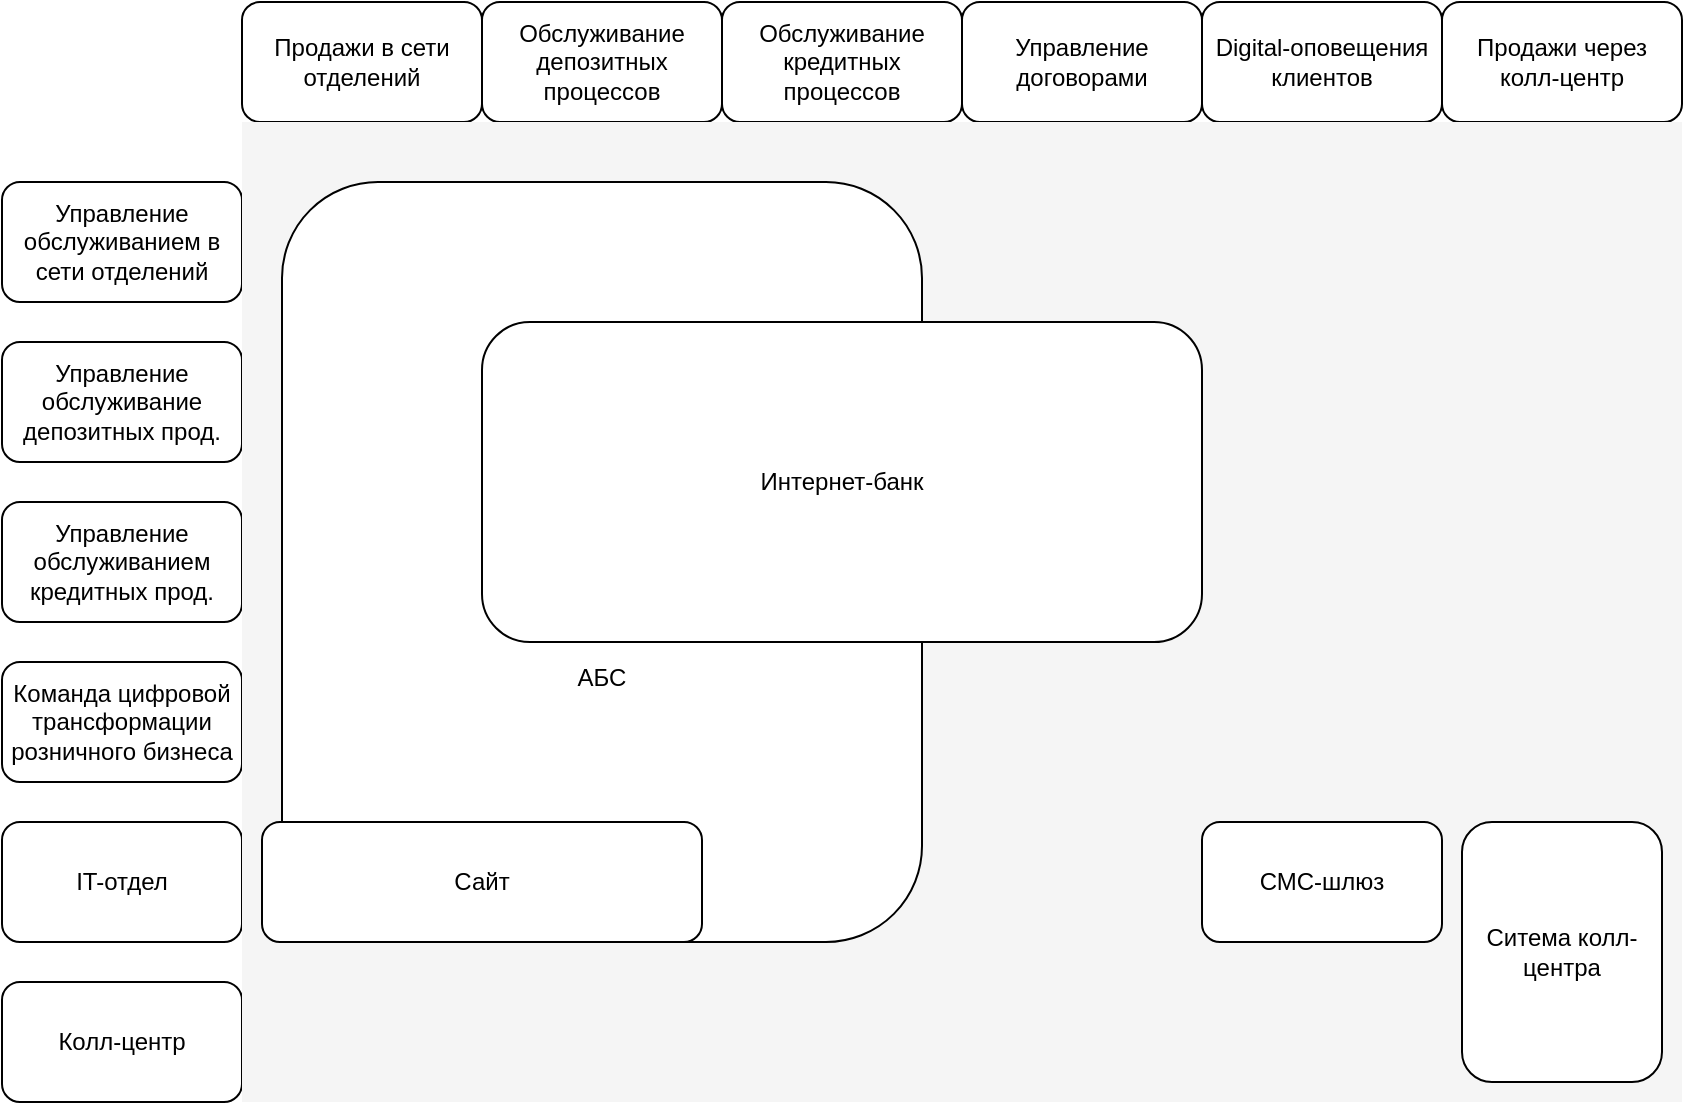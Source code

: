 <mxfile version="26.1.2">
  <diagram name="Страница — 1" id="s7ihJqyPVY8TaPvlTTfT">
    <mxGraphModel dx="1146" dy="946" grid="1" gridSize="10" guides="1" tooltips="1" connect="1" arrows="1" fold="1" page="1" pageScale="1" pageWidth="1827" pageHeight="2169" background="#FFFFFF" math="0" shadow="0">
      <root>
        <mxCell id="0" />
        <mxCell id="1" parent="0" />
        <mxCell id="WJ_3D6Uk6BL2JHvwMltu-1" value="Продажи в сети отделений" style="rounded=1;whiteSpace=wrap;html=1;" vertex="1" parent="1">
          <mxGeometry x="280" y="290" width="120" height="60" as="geometry" />
        </mxCell>
        <mxCell id="WJ_3D6Uk6BL2JHvwMltu-2" value="Продажи через колл-центр" style="rounded=1;whiteSpace=wrap;html=1;" vertex="1" parent="1">
          <mxGeometry x="880" y="290" width="120" height="60" as="geometry" />
        </mxCell>
        <mxCell id="WJ_3D6Uk6BL2JHvwMltu-3" value="Digital-оповещения клиентов" style="rounded=1;whiteSpace=wrap;html=1;" vertex="1" parent="1">
          <mxGeometry x="760" y="290" width="120" height="60" as="geometry" />
        </mxCell>
        <mxCell id="WJ_3D6Uk6BL2JHvwMltu-4" value="Обслуживание депозитных процессов" style="rounded=1;whiteSpace=wrap;html=1;" vertex="1" parent="1">
          <mxGeometry x="400" y="290" width="120" height="60" as="geometry" />
        </mxCell>
        <mxCell id="WJ_3D6Uk6BL2JHvwMltu-5" value="Обслуживание кредитных процессов" style="rounded=1;whiteSpace=wrap;html=1;" vertex="1" parent="1">
          <mxGeometry x="520" y="290" width="120" height="60" as="geometry" />
        </mxCell>
        <mxCell id="WJ_3D6Uk6BL2JHvwMltu-6" value="Управление договорами" style="rounded=1;whiteSpace=wrap;html=1;" vertex="1" parent="1">
          <mxGeometry x="640" y="290" width="120" height="60" as="geometry" />
        </mxCell>
        <mxCell id="WJ_3D6Uk6BL2JHvwMltu-7" value="Управление обслуживанием в сети отделений" style="rounded=1;whiteSpace=wrap;html=1;" vertex="1" parent="1">
          <mxGeometry x="160" y="380" width="120" height="60" as="geometry" />
        </mxCell>
        <mxCell id="WJ_3D6Uk6BL2JHvwMltu-8" value="Колл-центр" style="rounded=1;whiteSpace=wrap;html=1;" vertex="1" parent="1">
          <mxGeometry x="160" y="780" width="120" height="60" as="geometry" />
        </mxCell>
        <mxCell id="WJ_3D6Uk6BL2JHvwMltu-9" value="IT-отдел" style="rounded=1;whiteSpace=wrap;html=1;" vertex="1" parent="1">
          <mxGeometry x="160" y="700" width="120" height="60" as="geometry" />
        </mxCell>
        <mxCell id="WJ_3D6Uk6BL2JHvwMltu-10" value="Управление обслуживание депозитных прод." style="rounded=1;whiteSpace=wrap;html=1;" vertex="1" parent="1">
          <mxGeometry x="160" y="460" width="120" height="60" as="geometry" />
        </mxCell>
        <mxCell id="WJ_3D6Uk6BL2JHvwMltu-11" value="Управление обслуживанием кредитных прод." style="rounded=1;whiteSpace=wrap;html=1;" vertex="1" parent="1">
          <mxGeometry x="160" y="540" width="120" height="60" as="geometry" />
        </mxCell>
        <mxCell id="WJ_3D6Uk6BL2JHvwMltu-12" value="Команда цифровой трансформации розничного бизнеса" style="rounded=1;whiteSpace=wrap;html=1;" vertex="1" parent="1">
          <mxGeometry x="160" y="620" width="120" height="60" as="geometry" />
        </mxCell>
        <mxCell id="WJ_3D6Uk6BL2JHvwMltu-13" value="" style="rounded=0;whiteSpace=wrap;html=1;fillColor=#f5f5f5;fontColor=#333333;strokeColor=none;" vertex="1" parent="1">
          <mxGeometry x="280" y="350" width="720" height="490" as="geometry" />
        </mxCell>
        <mxCell id="WJ_3D6Uk6BL2JHvwMltu-23" value="&lt;div&gt;&lt;br&gt;&lt;/div&gt;&lt;div&gt;&lt;br&gt;&lt;/div&gt;&lt;div&gt;&lt;br&gt;&lt;/div&gt;&lt;div&gt;&lt;br&gt;&lt;/div&gt;&lt;div&gt;&lt;br&gt;&lt;/div&gt;&lt;div&gt;&lt;br&gt;&lt;/div&gt;&lt;div&gt;&lt;br&gt;&lt;/div&gt;&lt;div&gt;&lt;br&gt;&lt;/div&gt;АБС" style="rounded=1;whiteSpace=wrap;html=1;" vertex="1" parent="1">
          <mxGeometry x="300" y="380" width="320" height="380" as="geometry" />
        </mxCell>
        <mxCell id="WJ_3D6Uk6BL2JHvwMltu-24" value="Ситема колл-центра" style="rounded=1;whiteSpace=wrap;html=1;" vertex="1" parent="1">
          <mxGeometry x="890" y="700" width="100" height="130" as="geometry" />
        </mxCell>
        <mxCell id="WJ_3D6Uk6BL2JHvwMltu-25" value="СМС-шлюз" style="rounded=1;whiteSpace=wrap;html=1;" vertex="1" parent="1">
          <mxGeometry x="760" y="700" width="120" height="60" as="geometry" />
        </mxCell>
        <mxCell id="WJ_3D6Uk6BL2JHvwMltu-26" value="Сайт" style="rounded=1;whiteSpace=wrap;html=1;" vertex="1" parent="1">
          <mxGeometry x="290" y="700" width="220" height="60" as="geometry" />
        </mxCell>
        <mxCell id="WJ_3D6Uk6BL2JHvwMltu-22" value="Интернет-банк" style="rounded=1;whiteSpace=wrap;html=1;" vertex="1" parent="1">
          <mxGeometry x="400" y="450" width="360" height="160" as="geometry" />
        </mxCell>
      </root>
    </mxGraphModel>
  </diagram>
</mxfile>

